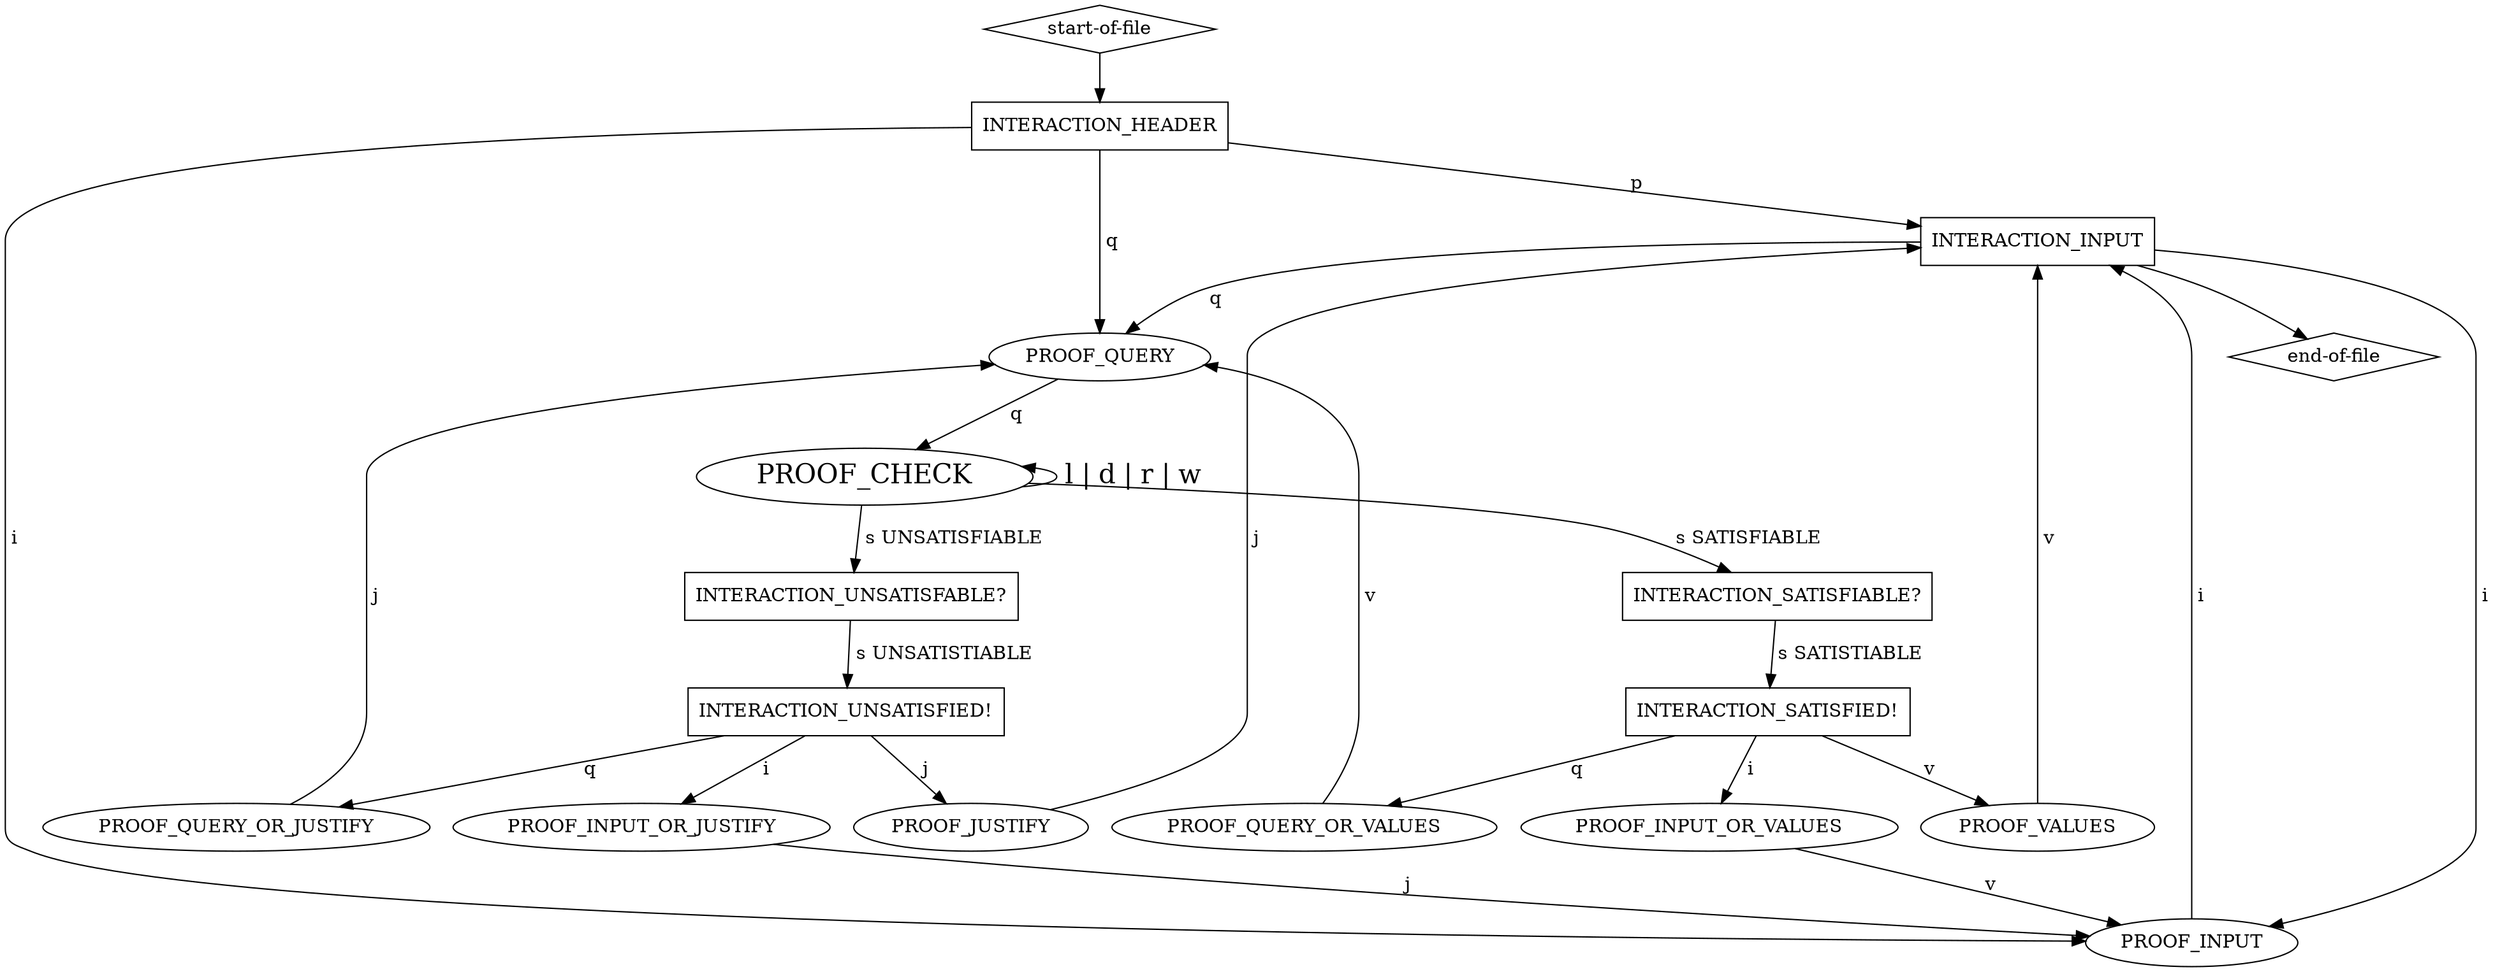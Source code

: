 digraph "idrup-check" {

  "start-of-file" [shape=diamond,];
  "start-of-file" -> INTERACTION_HEADER;

  "end-of-file" [shape=diamond];
  //"end-of-file" -> INTERACTION_INPUT [dir=back,weight=3];

  INTERACTION_INPUT -> "end-of-file";

  INTERACTION_HEADER [shape=box];
  INTERACTION_HEADER -> PROOF_INPUT [label=" i "];
  INTERACTION_HEADER -> PROOF_QUERY [label=" q "];
  INTERACTION_HEADER -> INTERACTION_INPUT [label=" p "];

  INTERACTION_INPUT [shape=box];
  INTERACTION_INPUT -> PROOF_INPUT [label=" i ",weight=2];
  INTERACTION_INPUT -> PROOF_QUERY [label=" q ",weight=2];

  PROOF_INPUT -> INTERACTION_INPUT [label=" i ",weight=3];

  PROOF_QUERY -> PROOF_CHECK [label=" q "];

  PROOF_CHECK [fontsize=20];
  PROOF_CHECK -> PROOF_CHECK [label=" l | d | r | w ",dir=back,fontsize=20];
  PROOF_CHECK -> INTERACTION_SATISFIABLE [label=" s SATISFIABLE "];
  PROOF_CHECK -> INTERACTION_UNSATISFABLE [label=" s UNSATISFIABLE "];

  INTERACTION_UNSATISFABLE [shape="box",label="INTERACTION_UNSATISFABLE?"];
  INTERACTION_UNSATISFABLE -> INTERACTION_UNSATISFIED [label=" s UNSATISTIABLE "];

  INTERACTION_SATISFIABLE [shape="box",label="INTERACTION_SATISFIABLE?"];
  INTERACTION_SATISFIABLE -> INTERACTION_SATISFIED [label=" s SATISTIABLE "];

  INTERACTION_SATISFIED [shape=box,label="INTERACTION_SATISFIED!"];
  INTERACTION_SATISFIED -> PROOF_VALUES [label=" v "];
  INTERACTION_SATISFIED -> PROOF_INPUT_OR_VALUES [label=" i "];
  INTERACTION_SATISFIED -> PROOF_QUERY_OR_VALUES [label=" q "];

  INTERACTION_UNSATISFIED [shape=box,label="INTERACTION_UNSATISFIED!"];
  INTERACTION_UNSATISFIED -> PROOF_JUSTIFY [label=" j "];
  INTERACTION_UNSATISFIED -> PROOF_INPUT_OR_JUSTIFY [label=" i "];
  INTERACTION_UNSATISFIED -> PROOF_QUERY_OR_JUSTIFY [label=" q "];

  PROOF_VALUES -> INTERACTION_INPUT [label=" v"];
  PROOF_JUSTIFY -> INTERACTION_INPUT [label=" j "];

  PROOF_INPUT_OR_VALUES -> INTERACTION_INPUT [label=" i ",color=invis,fontcolor=invis];
  PROOF_INPUT_OR_VALUES -> PROOF_INPUT [label=" v ", color=black,fontcolor=black];

  PROOF_QUERY_OR_VALUES -> PROOF_QUERY [label=" v ",color=black,fontcolor=black];
  PROOF_QUERY_OR_VALUES -> PROOF_CHECK [label=" q ",color=invis,fontcolor=invis];

  PROOF_QUERY_OR_JUSTIFY -> PROOF_QUERY [label=" j ",color=black,fontcolor=black];
  PROOF_QUERY_OR_JUSTIFY -> PROOF_CHECK [label=" q ",color=invis,fontcolor=invis];

  PROOF_INPUT_OR_JUSTIFY -> PROOF_INPUT [label=" j ",color=black,fontcolor=black];
  PROOF_INPUT_OR_JUSTIFY -> INTERACTION_INPUT [label=" i ",color=invis,fontcolor=invis];
}
